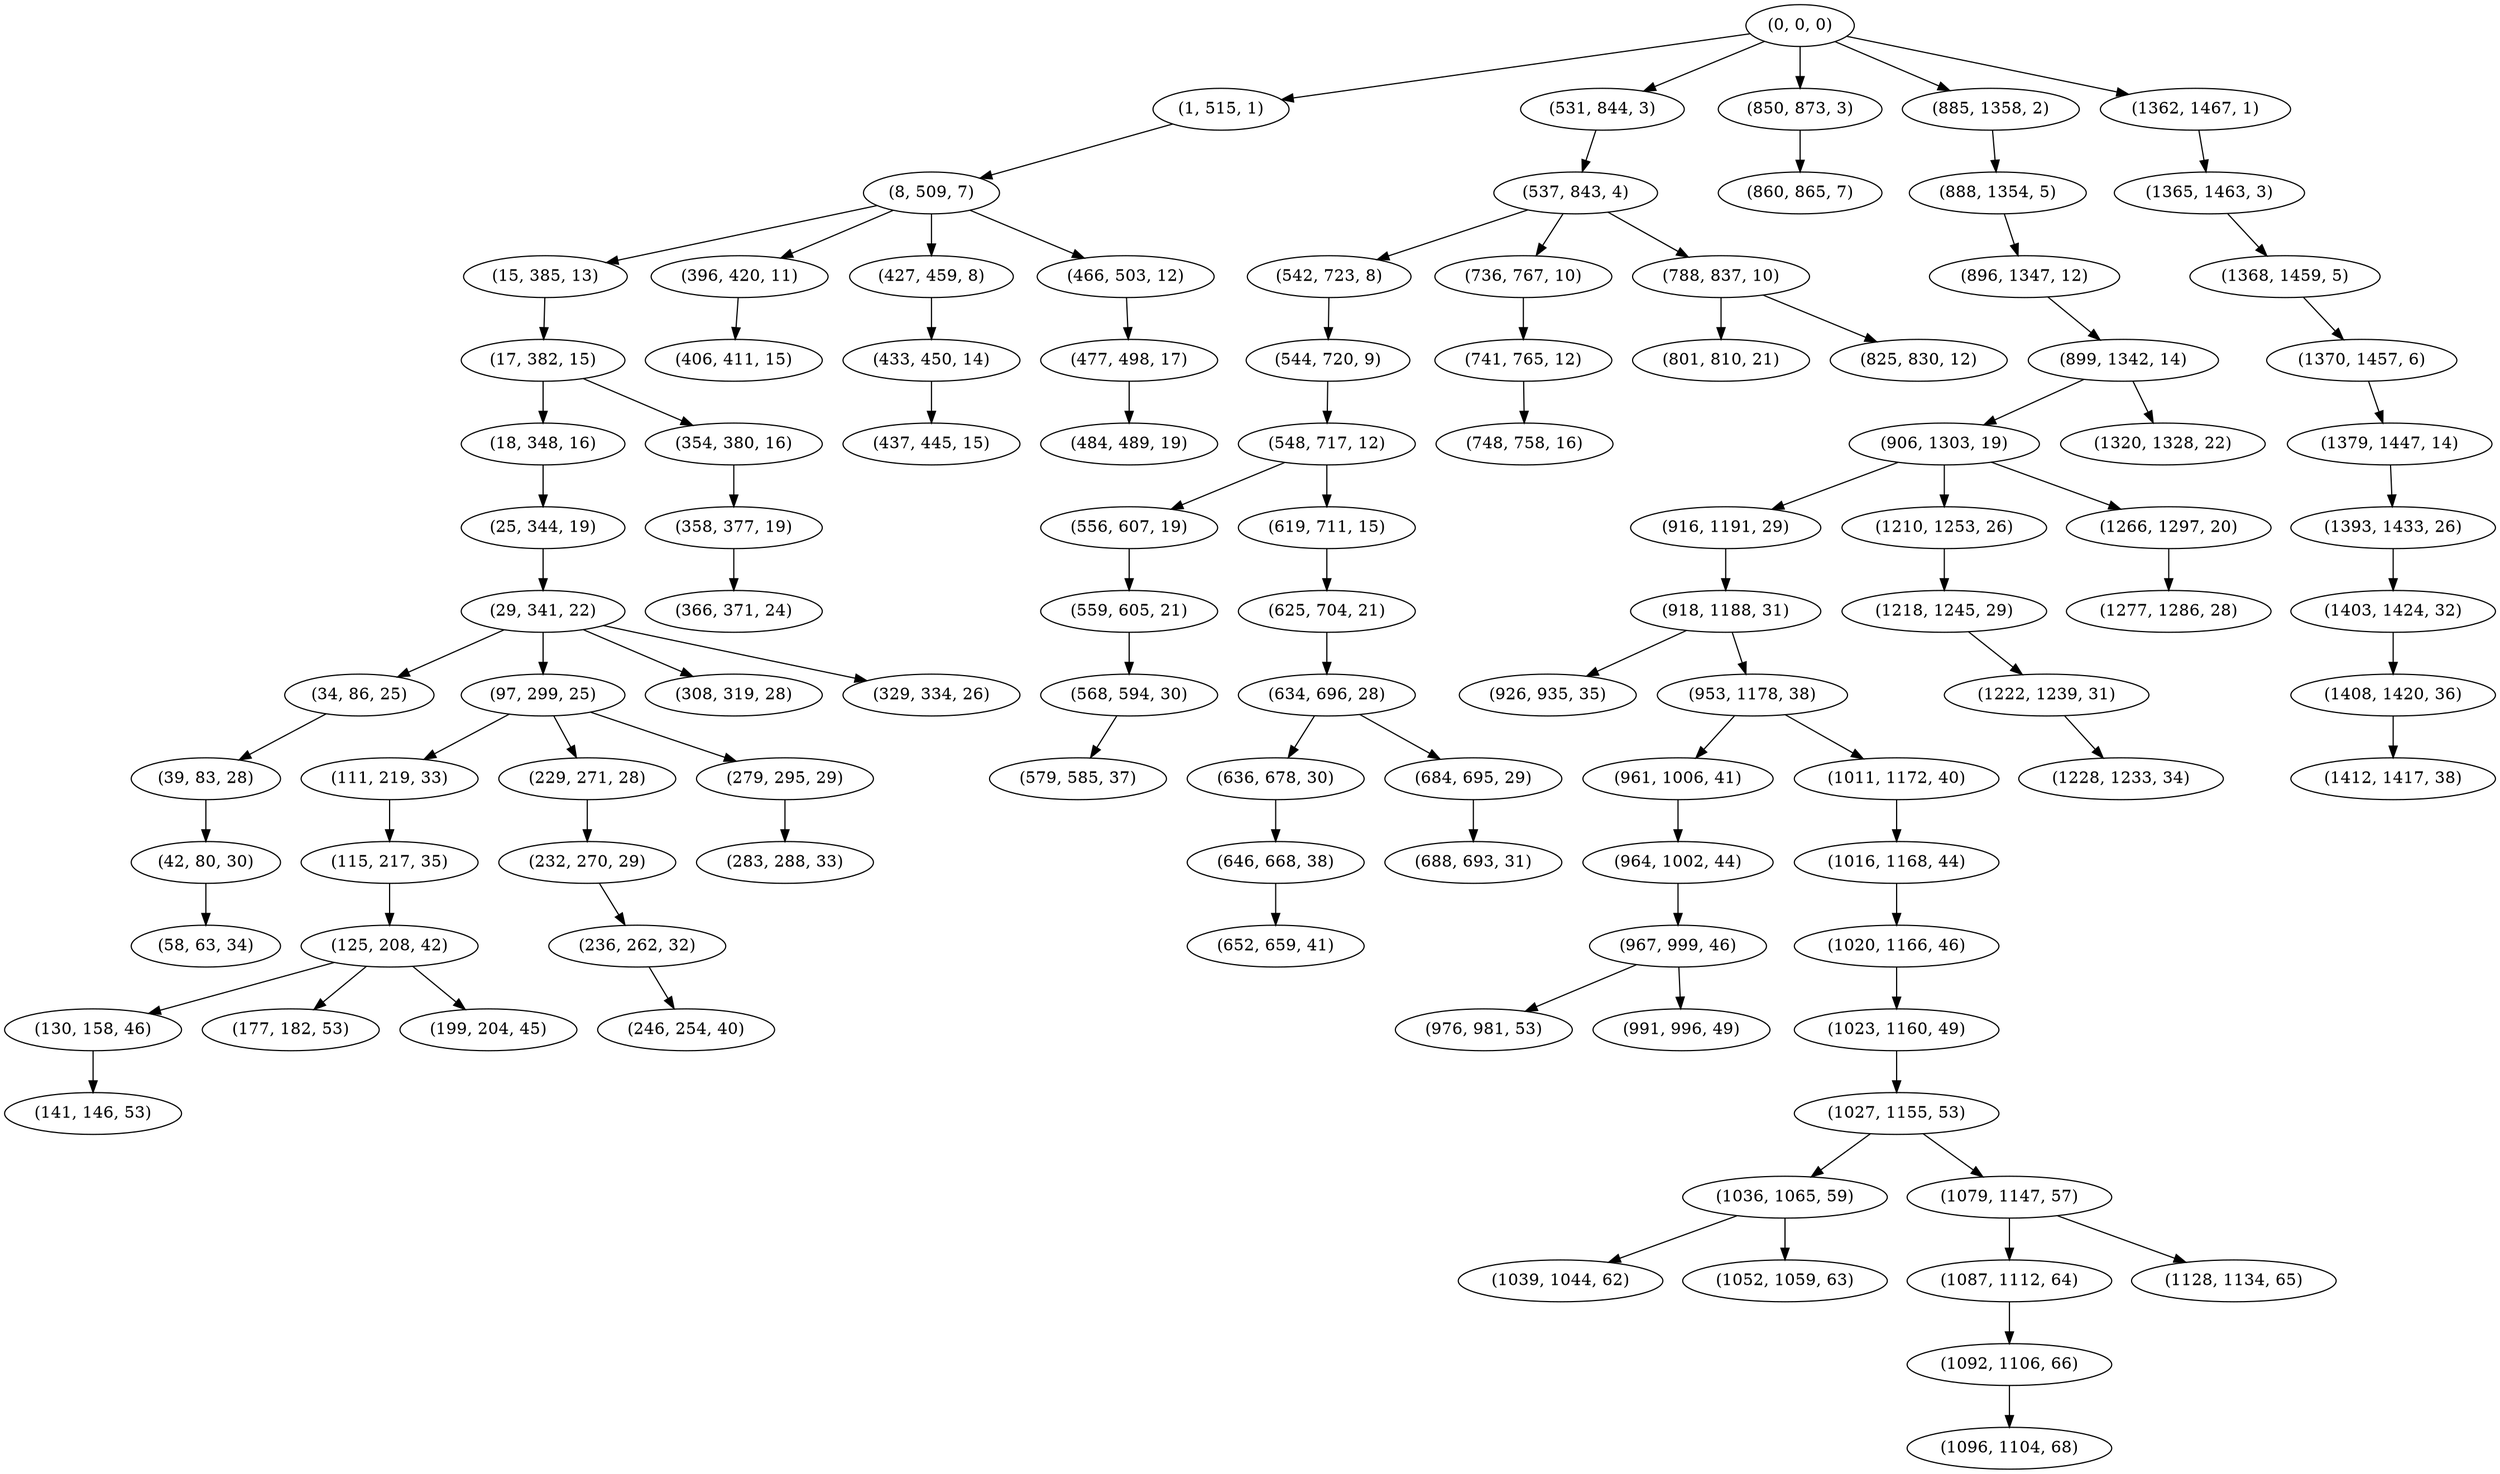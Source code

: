 digraph tree {
    "(0, 0, 0)";
    "(1, 515, 1)";
    "(8, 509, 7)";
    "(15, 385, 13)";
    "(17, 382, 15)";
    "(18, 348, 16)";
    "(25, 344, 19)";
    "(29, 341, 22)";
    "(34, 86, 25)";
    "(39, 83, 28)";
    "(42, 80, 30)";
    "(58, 63, 34)";
    "(97, 299, 25)";
    "(111, 219, 33)";
    "(115, 217, 35)";
    "(125, 208, 42)";
    "(130, 158, 46)";
    "(141, 146, 53)";
    "(177, 182, 53)";
    "(199, 204, 45)";
    "(229, 271, 28)";
    "(232, 270, 29)";
    "(236, 262, 32)";
    "(246, 254, 40)";
    "(279, 295, 29)";
    "(283, 288, 33)";
    "(308, 319, 28)";
    "(329, 334, 26)";
    "(354, 380, 16)";
    "(358, 377, 19)";
    "(366, 371, 24)";
    "(396, 420, 11)";
    "(406, 411, 15)";
    "(427, 459, 8)";
    "(433, 450, 14)";
    "(437, 445, 15)";
    "(466, 503, 12)";
    "(477, 498, 17)";
    "(484, 489, 19)";
    "(531, 844, 3)";
    "(537, 843, 4)";
    "(542, 723, 8)";
    "(544, 720, 9)";
    "(548, 717, 12)";
    "(556, 607, 19)";
    "(559, 605, 21)";
    "(568, 594, 30)";
    "(579, 585, 37)";
    "(619, 711, 15)";
    "(625, 704, 21)";
    "(634, 696, 28)";
    "(636, 678, 30)";
    "(646, 668, 38)";
    "(652, 659, 41)";
    "(684, 695, 29)";
    "(688, 693, 31)";
    "(736, 767, 10)";
    "(741, 765, 12)";
    "(748, 758, 16)";
    "(788, 837, 10)";
    "(801, 810, 21)";
    "(825, 830, 12)";
    "(850, 873, 3)";
    "(860, 865, 7)";
    "(885, 1358, 2)";
    "(888, 1354, 5)";
    "(896, 1347, 12)";
    "(899, 1342, 14)";
    "(906, 1303, 19)";
    "(916, 1191, 29)";
    "(918, 1188, 31)";
    "(926, 935, 35)";
    "(953, 1178, 38)";
    "(961, 1006, 41)";
    "(964, 1002, 44)";
    "(967, 999, 46)";
    "(976, 981, 53)";
    "(991, 996, 49)";
    "(1011, 1172, 40)";
    "(1016, 1168, 44)";
    "(1020, 1166, 46)";
    "(1023, 1160, 49)";
    "(1027, 1155, 53)";
    "(1036, 1065, 59)";
    "(1039, 1044, 62)";
    "(1052, 1059, 63)";
    "(1079, 1147, 57)";
    "(1087, 1112, 64)";
    "(1092, 1106, 66)";
    "(1096, 1104, 68)";
    "(1128, 1134, 65)";
    "(1210, 1253, 26)";
    "(1218, 1245, 29)";
    "(1222, 1239, 31)";
    "(1228, 1233, 34)";
    "(1266, 1297, 20)";
    "(1277, 1286, 28)";
    "(1320, 1328, 22)";
    "(1362, 1467, 1)";
    "(1365, 1463, 3)";
    "(1368, 1459, 5)";
    "(1370, 1457, 6)";
    "(1379, 1447, 14)";
    "(1393, 1433, 26)";
    "(1403, 1424, 32)";
    "(1408, 1420, 36)";
    "(1412, 1417, 38)";
    "(0, 0, 0)" -> "(1, 515, 1)";
    "(0, 0, 0)" -> "(531, 844, 3)";
    "(0, 0, 0)" -> "(850, 873, 3)";
    "(0, 0, 0)" -> "(885, 1358, 2)";
    "(0, 0, 0)" -> "(1362, 1467, 1)";
    "(1, 515, 1)" -> "(8, 509, 7)";
    "(8, 509, 7)" -> "(15, 385, 13)";
    "(8, 509, 7)" -> "(396, 420, 11)";
    "(8, 509, 7)" -> "(427, 459, 8)";
    "(8, 509, 7)" -> "(466, 503, 12)";
    "(15, 385, 13)" -> "(17, 382, 15)";
    "(17, 382, 15)" -> "(18, 348, 16)";
    "(17, 382, 15)" -> "(354, 380, 16)";
    "(18, 348, 16)" -> "(25, 344, 19)";
    "(25, 344, 19)" -> "(29, 341, 22)";
    "(29, 341, 22)" -> "(34, 86, 25)";
    "(29, 341, 22)" -> "(97, 299, 25)";
    "(29, 341, 22)" -> "(308, 319, 28)";
    "(29, 341, 22)" -> "(329, 334, 26)";
    "(34, 86, 25)" -> "(39, 83, 28)";
    "(39, 83, 28)" -> "(42, 80, 30)";
    "(42, 80, 30)" -> "(58, 63, 34)";
    "(97, 299, 25)" -> "(111, 219, 33)";
    "(97, 299, 25)" -> "(229, 271, 28)";
    "(97, 299, 25)" -> "(279, 295, 29)";
    "(111, 219, 33)" -> "(115, 217, 35)";
    "(115, 217, 35)" -> "(125, 208, 42)";
    "(125, 208, 42)" -> "(130, 158, 46)";
    "(125, 208, 42)" -> "(177, 182, 53)";
    "(125, 208, 42)" -> "(199, 204, 45)";
    "(130, 158, 46)" -> "(141, 146, 53)";
    "(229, 271, 28)" -> "(232, 270, 29)";
    "(232, 270, 29)" -> "(236, 262, 32)";
    "(236, 262, 32)" -> "(246, 254, 40)";
    "(279, 295, 29)" -> "(283, 288, 33)";
    "(354, 380, 16)" -> "(358, 377, 19)";
    "(358, 377, 19)" -> "(366, 371, 24)";
    "(396, 420, 11)" -> "(406, 411, 15)";
    "(427, 459, 8)" -> "(433, 450, 14)";
    "(433, 450, 14)" -> "(437, 445, 15)";
    "(466, 503, 12)" -> "(477, 498, 17)";
    "(477, 498, 17)" -> "(484, 489, 19)";
    "(531, 844, 3)" -> "(537, 843, 4)";
    "(537, 843, 4)" -> "(542, 723, 8)";
    "(537, 843, 4)" -> "(736, 767, 10)";
    "(537, 843, 4)" -> "(788, 837, 10)";
    "(542, 723, 8)" -> "(544, 720, 9)";
    "(544, 720, 9)" -> "(548, 717, 12)";
    "(548, 717, 12)" -> "(556, 607, 19)";
    "(548, 717, 12)" -> "(619, 711, 15)";
    "(556, 607, 19)" -> "(559, 605, 21)";
    "(559, 605, 21)" -> "(568, 594, 30)";
    "(568, 594, 30)" -> "(579, 585, 37)";
    "(619, 711, 15)" -> "(625, 704, 21)";
    "(625, 704, 21)" -> "(634, 696, 28)";
    "(634, 696, 28)" -> "(636, 678, 30)";
    "(634, 696, 28)" -> "(684, 695, 29)";
    "(636, 678, 30)" -> "(646, 668, 38)";
    "(646, 668, 38)" -> "(652, 659, 41)";
    "(684, 695, 29)" -> "(688, 693, 31)";
    "(736, 767, 10)" -> "(741, 765, 12)";
    "(741, 765, 12)" -> "(748, 758, 16)";
    "(788, 837, 10)" -> "(801, 810, 21)";
    "(788, 837, 10)" -> "(825, 830, 12)";
    "(850, 873, 3)" -> "(860, 865, 7)";
    "(885, 1358, 2)" -> "(888, 1354, 5)";
    "(888, 1354, 5)" -> "(896, 1347, 12)";
    "(896, 1347, 12)" -> "(899, 1342, 14)";
    "(899, 1342, 14)" -> "(906, 1303, 19)";
    "(899, 1342, 14)" -> "(1320, 1328, 22)";
    "(906, 1303, 19)" -> "(916, 1191, 29)";
    "(906, 1303, 19)" -> "(1210, 1253, 26)";
    "(906, 1303, 19)" -> "(1266, 1297, 20)";
    "(916, 1191, 29)" -> "(918, 1188, 31)";
    "(918, 1188, 31)" -> "(926, 935, 35)";
    "(918, 1188, 31)" -> "(953, 1178, 38)";
    "(953, 1178, 38)" -> "(961, 1006, 41)";
    "(953, 1178, 38)" -> "(1011, 1172, 40)";
    "(961, 1006, 41)" -> "(964, 1002, 44)";
    "(964, 1002, 44)" -> "(967, 999, 46)";
    "(967, 999, 46)" -> "(976, 981, 53)";
    "(967, 999, 46)" -> "(991, 996, 49)";
    "(1011, 1172, 40)" -> "(1016, 1168, 44)";
    "(1016, 1168, 44)" -> "(1020, 1166, 46)";
    "(1020, 1166, 46)" -> "(1023, 1160, 49)";
    "(1023, 1160, 49)" -> "(1027, 1155, 53)";
    "(1027, 1155, 53)" -> "(1036, 1065, 59)";
    "(1027, 1155, 53)" -> "(1079, 1147, 57)";
    "(1036, 1065, 59)" -> "(1039, 1044, 62)";
    "(1036, 1065, 59)" -> "(1052, 1059, 63)";
    "(1079, 1147, 57)" -> "(1087, 1112, 64)";
    "(1079, 1147, 57)" -> "(1128, 1134, 65)";
    "(1087, 1112, 64)" -> "(1092, 1106, 66)";
    "(1092, 1106, 66)" -> "(1096, 1104, 68)";
    "(1210, 1253, 26)" -> "(1218, 1245, 29)";
    "(1218, 1245, 29)" -> "(1222, 1239, 31)";
    "(1222, 1239, 31)" -> "(1228, 1233, 34)";
    "(1266, 1297, 20)" -> "(1277, 1286, 28)";
    "(1362, 1467, 1)" -> "(1365, 1463, 3)";
    "(1365, 1463, 3)" -> "(1368, 1459, 5)";
    "(1368, 1459, 5)" -> "(1370, 1457, 6)";
    "(1370, 1457, 6)" -> "(1379, 1447, 14)";
    "(1379, 1447, 14)" -> "(1393, 1433, 26)";
    "(1393, 1433, 26)" -> "(1403, 1424, 32)";
    "(1403, 1424, 32)" -> "(1408, 1420, 36)";
    "(1408, 1420, 36)" -> "(1412, 1417, 38)";
}
